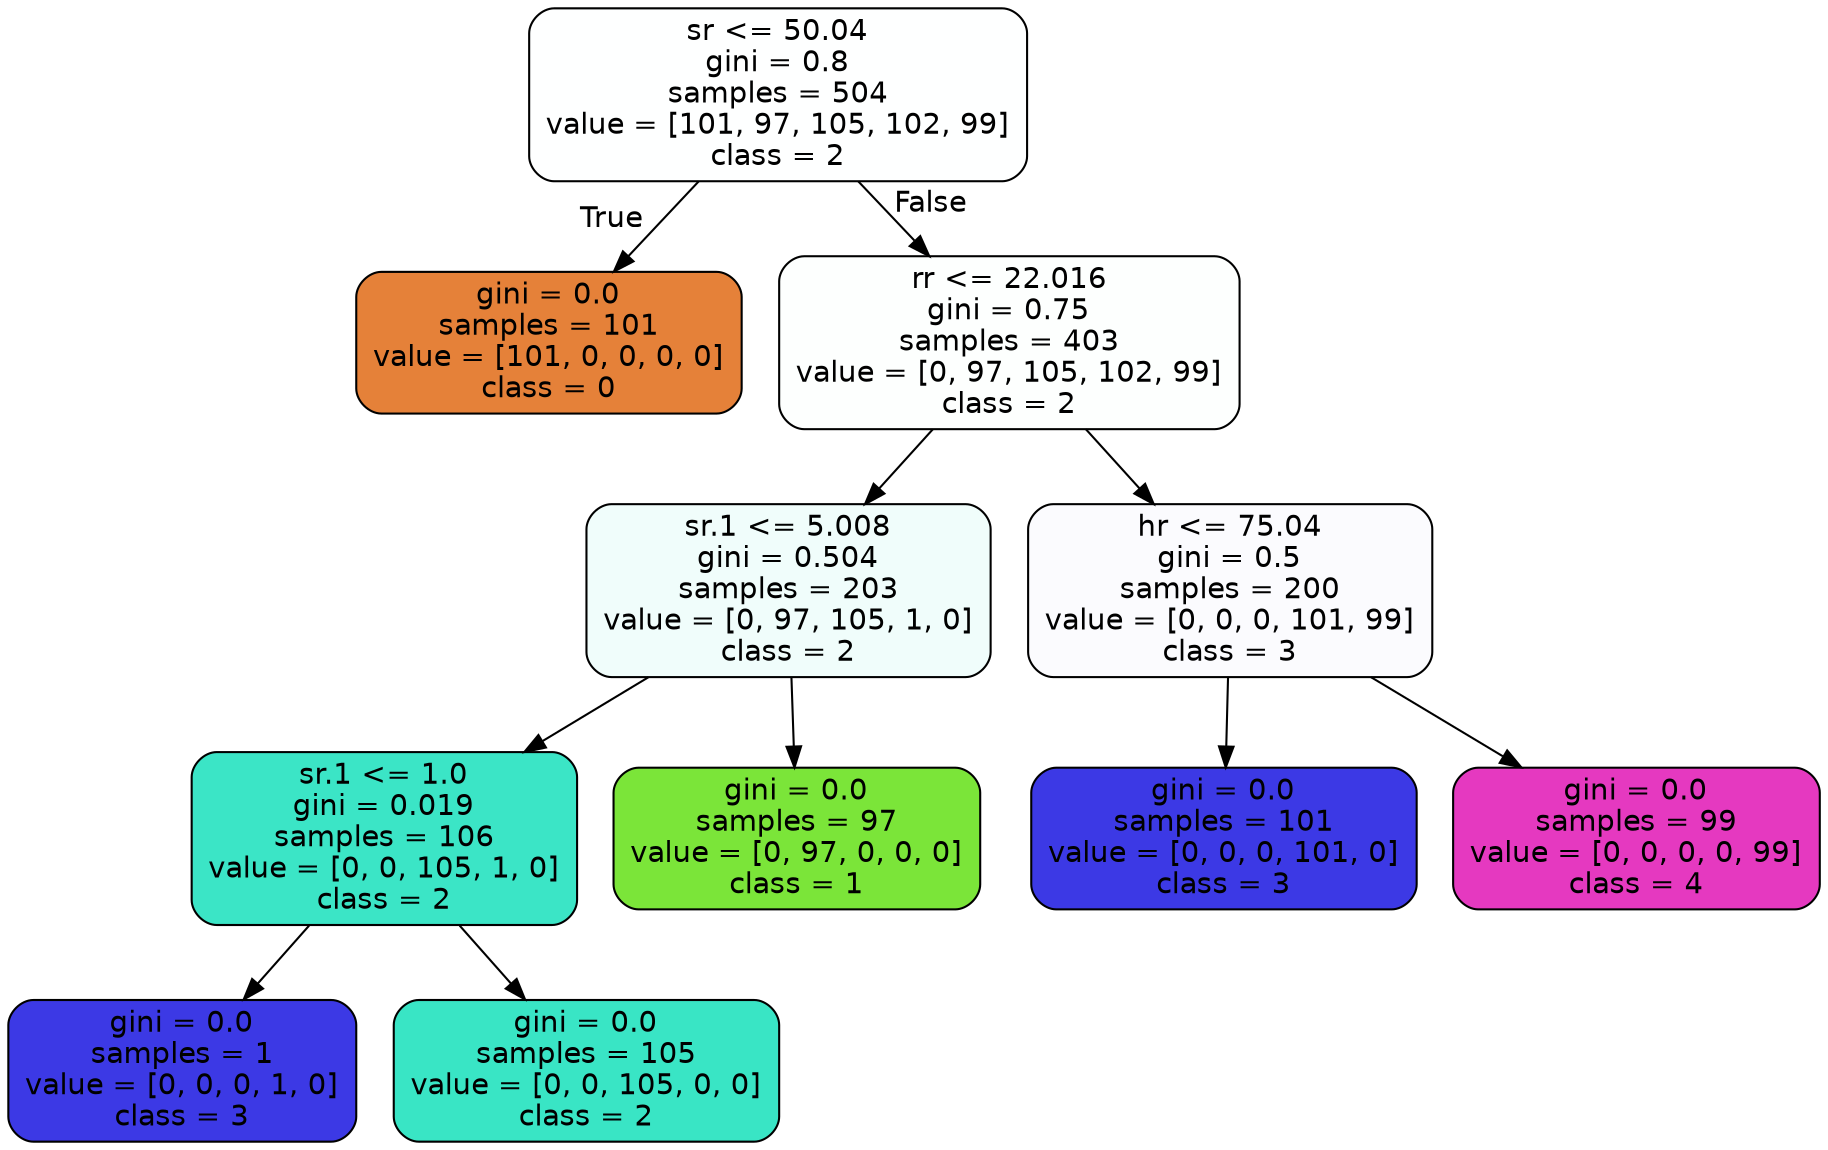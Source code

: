 digraph Tree {
node [shape=box, style="filled, rounded", color="black", fontname="helvetica"] ;
edge [fontname="helvetica"] ;
0 [label="sr <= 50.04\ngini = 0.8\nsamples = 504\nvalue = [101, 97, 105, 102, 99]\nclass = 2", fillcolor="#feffff"] ;
1 [label="gini = 0.0\nsamples = 101\nvalue = [101, 0, 0, 0, 0]\nclass = 0", fillcolor="#e58139"] ;
0 -> 1 [labeldistance=2.5, labelangle=45, headlabel="True"] ;
2 [label="rr <= 22.016\ngini = 0.75\nsamples = 403\nvalue = [0, 97, 105, 102, 99]\nclass = 2", fillcolor="#fdfffe"] ;
0 -> 2 [labeldistance=2.5, labelangle=-45, headlabel="False"] ;
3 [label="sr.1 <= 5.008\ngini = 0.504\nsamples = 203\nvalue = [0, 97, 105, 1, 0]\nclass = 2", fillcolor="#f0fdfb"] ;
2 -> 3 ;
4 [label="sr.1 <= 1.0\ngini = 0.019\nsamples = 106\nvalue = [0, 0, 105, 1, 0]\nclass = 2", fillcolor="#3be5c6"] ;
3 -> 4 ;
5 [label="gini = 0.0\nsamples = 1\nvalue = [0, 0, 0, 1, 0]\nclass = 3", fillcolor="#3c39e5"] ;
4 -> 5 ;
6 [label="gini = 0.0\nsamples = 105\nvalue = [0, 0, 105, 0, 0]\nclass = 2", fillcolor="#39e5c5"] ;
4 -> 6 ;
7 [label="gini = 0.0\nsamples = 97\nvalue = [0, 97, 0, 0, 0]\nclass = 1", fillcolor="#7be539"] ;
3 -> 7 ;
8 [label="hr <= 75.04\ngini = 0.5\nsamples = 200\nvalue = [0, 0, 0, 101, 99]\nclass = 3", fillcolor="#fbfbfe"] ;
2 -> 8 ;
9 [label="gini = 0.0\nsamples = 101\nvalue = [0, 0, 0, 101, 0]\nclass = 3", fillcolor="#3c39e5"] ;
8 -> 9 ;
10 [label="gini = 0.0\nsamples = 99\nvalue = [0, 0, 0, 0, 99]\nclass = 4", fillcolor="#e539c0"] ;
8 -> 10 ;
}